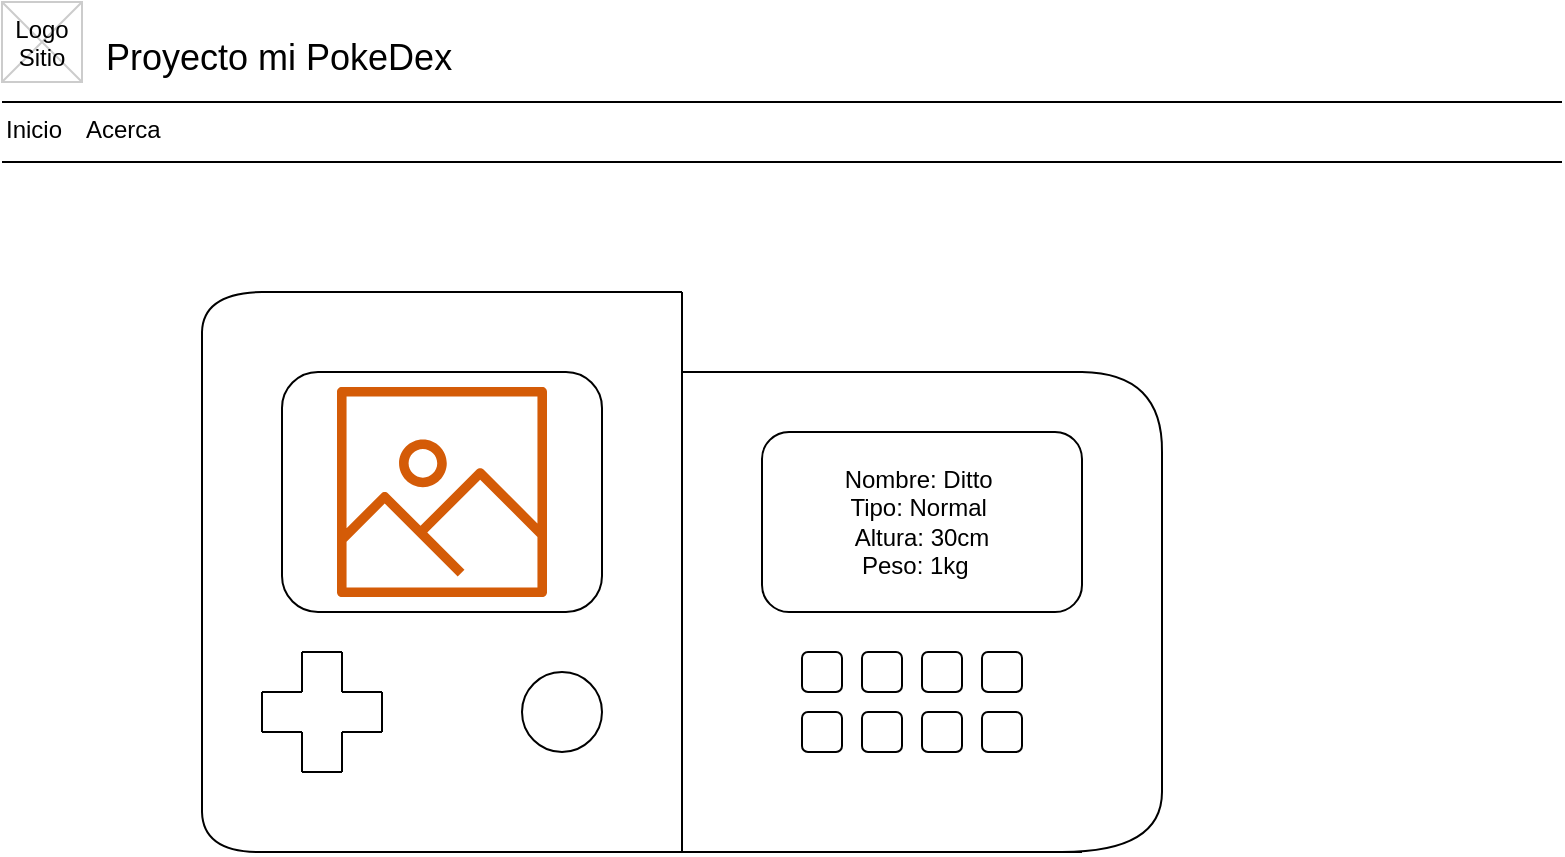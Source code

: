 <mxfile version="18.1.3" type="device"><diagram name="Page-1" id="f1b7ffb7-ca1e-a977-7cf5-a751b3c06c05"><mxGraphModel dx="868" dy="482" grid="1" gridSize="10" guides="1" tooltips="1" connect="1" arrows="1" fold="1" page="1" pageScale="1" pageWidth="826" pageHeight="1169" background="none" math="0" shadow="0"><root><mxCell id="0"/><mxCell id="1" parent="0"/><mxCell id="2" value="Proyecto mi PokeDex" style="text;spacingTop=-5;fontSize=18;fontStyle=0" parent="1" vertex="1"><mxGeometry x="70" y="30" width="230" height="20" as="geometry"/></mxCell><mxCell id="3" value="" style="line;strokeWidth=1" parent="1" vertex="1"><mxGeometry x="20" y="60" width="780" height="10" as="geometry"/></mxCell><mxCell id="4" value="" style="line;strokeWidth=1" parent="1" vertex="1"><mxGeometry x="20" y="90" width="780" height="10" as="geometry"/></mxCell><mxCell id="5" value="Inicio" style="text;spacingTop=-5;" parent="1" vertex="1"><mxGeometry x="20" y="70.0" width="30" height="20" as="geometry"/></mxCell><mxCell id="6" value="Acerca" style="text;spacingTop=-5;" parent="1" vertex="1"><mxGeometry x="60.0" y="70.0" width="30" height="20" as="geometry"/></mxCell><mxCell id="20" value="" style="verticalLabelPosition=bottom;verticalAlign=top;strokeWidth=1;shape=mxgraph.mockup.graphics.iconGrid;strokeColor=#CCCCCC;gridSize=1,1;" parent="1" vertex="1"><mxGeometry x="20" y="15" width="40" height="40" as="geometry"/></mxCell><mxCell id="21" value="Logo&#10;Sitio" style="text;spacingTop=-5;align=center" parent="1" vertex="1"><mxGeometry x="20" y="20" width="40" height="40" as="geometry"/></mxCell><mxCell id="hDuLZOCNd-cru03ud5We-62" value="" style="endArrow=none;html=1;rounded=0;" parent="1" edge="1"><mxGeometry width="50" height="50" relative="1" as="geometry"><mxPoint x="360" y="440" as="sourcePoint"/><mxPoint x="360" y="160" as="targetPoint"/></mxGeometry></mxCell><mxCell id="hDuLZOCNd-cru03ud5We-63" value="" style="endArrow=none;html=1;rounded=0;" parent="1" edge="1"><mxGeometry width="50" height="50" relative="1" as="geometry"><mxPoint x="360" y="160" as="sourcePoint"/><mxPoint x="150" y="160" as="targetPoint"/></mxGeometry></mxCell><mxCell id="hDuLZOCNd-cru03ud5We-69" value="" style="endArrow=none;html=1;rounded=0;curved=1;edgeStyle=orthogonalEdgeStyle;" parent="1" edge="1"><mxGeometry width="50" height="50" relative="1" as="geometry"><mxPoint x="150" y="160" as="sourcePoint"/><mxPoint x="120" y="180" as="targetPoint"/></mxGeometry></mxCell><mxCell id="hDuLZOCNd-cru03ud5We-77" value="" style="endArrow=none;html=1;rounded=0;" parent="1" edge="1"><mxGeometry width="50" height="50" relative="1" as="geometry"><mxPoint x="360" y="440" as="sourcePoint"/><mxPoint x="150" y="440" as="targetPoint"/></mxGeometry></mxCell><mxCell id="hDuLZOCNd-cru03ud5We-78" value="" style="endArrow=none;html=1;rounded=0;" parent="1" edge="1"><mxGeometry width="50" height="50" relative="1" as="geometry"><mxPoint x="120" y="420" as="sourcePoint"/><mxPoint x="120" y="180" as="targetPoint"/></mxGeometry></mxCell><mxCell id="hDuLZOCNd-cru03ud5We-79" value="" style="endArrow=none;html=1;rounded=0;curved=1;edgeStyle=orthogonalEdgeStyle;" parent="1" edge="1"><mxGeometry width="50" height="50" relative="1" as="geometry"><mxPoint x="150" y="440" as="sourcePoint"/><mxPoint x="120" y="420" as="targetPoint"/></mxGeometry></mxCell><mxCell id="hDuLZOCNd-cru03ud5We-80" value="" style="rounded=1;whiteSpace=wrap;html=1;" parent="1" vertex="1"><mxGeometry x="160" y="200" width="160" height="120" as="geometry"/></mxCell><mxCell id="hDuLZOCNd-cru03ud5We-83" value="" style="endArrow=none;html=1;rounded=0;curved=1;" parent="1" edge="1"><mxGeometry width="50" height="50" relative="1" as="geometry"><mxPoint x="170" y="340" as="sourcePoint"/><mxPoint x="190" y="340" as="targetPoint"/><Array as="points"><mxPoint x="170" y="340"/></Array></mxGeometry></mxCell><mxCell id="hDuLZOCNd-cru03ud5We-85" value="" style="endArrow=none;html=1;rounded=0;curved=1;" parent="1" edge="1"><mxGeometry width="50" height="50" relative="1" as="geometry"><mxPoint x="190" y="340" as="sourcePoint"/><mxPoint x="190" y="360" as="targetPoint"/></mxGeometry></mxCell><mxCell id="hDuLZOCNd-cru03ud5We-86" value="" style="endArrow=none;html=1;rounded=0;curved=1;" parent="1" edge="1"><mxGeometry width="50" height="50" relative="1" as="geometry"><mxPoint x="170" y="340" as="sourcePoint"/><mxPoint x="170" y="360" as="targetPoint"/></mxGeometry></mxCell><mxCell id="hDuLZOCNd-cru03ud5We-93" value="" style="endArrow=none;html=1;rounded=0;curved=1;" parent="1" edge="1"><mxGeometry width="50" height="50" relative="1" as="geometry"><mxPoint x="190" y="360" as="sourcePoint"/><mxPoint x="210" y="360" as="targetPoint"/><Array as="points"><mxPoint x="190" y="360"/></Array></mxGeometry></mxCell><mxCell id="hDuLZOCNd-cru03ud5We-94" value="" style="endArrow=none;html=1;rounded=0;curved=1;" parent="1" edge="1"><mxGeometry width="50" height="50" relative="1" as="geometry"><mxPoint x="210" y="360" as="sourcePoint"/><mxPoint x="210" y="380" as="targetPoint"/></mxGeometry></mxCell><mxCell id="hDuLZOCNd-cru03ud5We-95" value="" style="endArrow=none;html=1;rounded=0;curved=1;" parent="1" edge="1"><mxGeometry width="50" height="50" relative="1" as="geometry"><mxPoint x="150" y="360" as="sourcePoint"/><mxPoint x="150" y="380" as="targetPoint"/></mxGeometry></mxCell><mxCell id="hDuLZOCNd-cru03ud5We-96" value="" style="endArrow=none;html=1;rounded=0;curved=1;" parent="1" edge="1"><mxGeometry width="50" height="50" relative="1" as="geometry"><mxPoint x="150" y="360" as="sourcePoint"/><mxPoint x="170" y="360" as="targetPoint"/><Array as="points"><mxPoint x="150" y="360"/></Array></mxGeometry></mxCell><mxCell id="hDuLZOCNd-cru03ud5We-97" value="" style="endArrow=none;html=1;rounded=0;curved=1;" parent="1" edge="1"><mxGeometry width="50" height="50" relative="1" as="geometry"><mxPoint x="150" y="380" as="sourcePoint"/><mxPoint x="170" y="380" as="targetPoint"/><Array as="points"><mxPoint x="150" y="380"/></Array></mxGeometry></mxCell><mxCell id="hDuLZOCNd-cru03ud5We-98" value="" style="endArrow=none;html=1;rounded=0;curved=1;" parent="1" edge="1"><mxGeometry width="50" height="50" relative="1" as="geometry"><mxPoint x="190" y="380" as="sourcePoint"/><mxPoint x="210" y="380" as="targetPoint"/><Array as="points"><mxPoint x="190" y="380"/></Array></mxGeometry></mxCell><mxCell id="hDuLZOCNd-cru03ud5We-101" value="" style="endArrow=none;html=1;rounded=0;curved=1;" parent="1" edge="1"><mxGeometry width="50" height="50" relative="1" as="geometry"><mxPoint x="170" y="380" as="sourcePoint"/><mxPoint x="170" y="400" as="targetPoint"/></mxGeometry></mxCell><mxCell id="hDuLZOCNd-cru03ud5We-102" value="" style="endArrow=none;html=1;rounded=0;curved=1;" parent="1" edge="1"><mxGeometry width="50" height="50" relative="1" as="geometry"><mxPoint x="190" y="380" as="sourcePoint"/><mxPoint x="190" y="400" as="targetPoint"/></mxGeometry></mxCell><mxCell id="hDuLZOCNd-cru03ud5We-103" value="" style="endArrow=none;html=1;rounded=0;curved=1;" parent="1" edge="1"><mxGeometry width="50" height="50" relative="1" as="geometry"><mxPoint x="170" y="400" as="sourcePoint"/><mxPoint x="190" y="400" as="targetPoint"/><Array as="points"><mxPoint x="170" y="400"/></Array></mxGeometry></mxCell><mxCell id="hDuLZOCNd-cru03ud5We-104" value="" style="ellipse;whiteSpace=wrap;html=1;aspect=fixed;" parent="1" vertex="1"><mxGeometry x="280" y="350" width="40" height="40" as="geometry"/></mxCell><mxCell id="hDuLZOCNd-cru03ud5We-106" value="" style="endArrow=none;html=1;rounded=0;curved=1;" parent="1" edge="1"><mxGeometry width="50" height="50" relative="1" as="geometry"><mxPoint x="360" y="200" as="sourcePoint"/><mxPoint x="560" y="200" as="targetPoint"/></mxGeometry></mxCell><mxCell id="hDuLZOCNd-cru03ud5We-110" value="" style="endArrow=none;html=1;rounded=0;curved=1;" parent="1" edge="1"><mxGeometry width="50" height="50" relative="1" as="geometry"><mxPoint x="360" y="440" as="sourcePoint"/><mxPoint x="560" y="440" as="targetPoint"/></mxGeometry></mxCell><mxCell id="hDuLZOCNd-cru03ud5We-111" value="" style="endArrow=none;html=1;rounded=0;curved=1;" parent="1" edge="1"><mxGeometry width="50" height="50" relative="1" as="geometry"><mxPoint x="600" y="240" as="sourcePoint"/><mxPoint x="600" y="410" as="targetPoint"/></mxGeometry></mxCell><mxCell id="hDuLZOCNd-cru03ud5We-112" value="" style="endArrow=none;html=1;rounded=0;curved=1;edgeStyle=orthogonalEdgeStyle;" parent="1" edge="1"><mxGeometry width="50" height="50" relative="1" as="geometry"><mxPoint x="560" y="200" as="sourcePoint"/><mxPoint x="600" y="240" as="targetPoint"/></mxGeometry></mxCell><mxCell id="hDuLZOCNd-cru03ud5We-113" value="" style="endArrow=none;html=1;rounded=0;curved=1;edgeStyle=orthogonalEdgeStyle;" parent="1" edge="1"><mxGeometry width="50" height="50" relative="1" as="geometry"><mxPoint x="550" y="440" as="sourcePoint"/><mxPoint x="600" y="410" as="targetPoint"/><Array as="points"><mxPoint x="600" y="440"/></Array></mxGeometry></mxCell><mxCell id="hDuLZOCNd-cru03ud5We-116" value="Nombre: Ditto&amp;nbsp;&lt;br&gt;Tipo: Normal&amp;nbsp;&lt;br&gt;Altura: 30cm&lt;br&gt;Peso: 1kg&amp;nbsp;&amp;nbsp;" style="rounded=1;whiteSpace=wrap;html=1;" parent="1" vertex="1"><mxGeometry x="400" y="230" width="160" height="90" as="geometry"/></mxCell><mxCell id="hDuLZOCNd-cru03ud5We-117" value="" style="rounded=1;whiteSpace=wrap;html=1;" parent="1" vertex="1"><mxGeometry x="420" y="340" width="20" height="20" as="geometry"/></mxCell><mxCell id="hDuLZOCNd-cru03ud5We-118" value="" style="rounded=1;whiteSpace=wrap;html=1;" parent="1" vertex="1"><mxGeometry x="450" y="340" width="20" height="20" as="geometry"/></mxCell><mxCell id="hDuLZOCNd-cru03ud5We-119" value="" style="rounded=1;whiteSpace=wrap;html=1;" parent="1" vertex="1"><mxGeometry x="480" y="340" width="20" height="20" as="geometry"/></mxCell><mxCell id="hDuLZOCNd-cru03ud5We-120" value="" style="rounded=1;whiteSpace=wrap;html=1;" parent="1" vertex="1"><mxGeometry x="510" y="340" width="20" height="20" as="geometry"/></mxCell><mxCell id="hDuLZOCNd-cru03ud5We-135" value="" style="rounded=1;whiteSpace=wrap;html=1;" parent="1" vertex="1"><mxGeometry x="420" y="370" width="20" height="20" as="geometry"/></mxCell><mxCell id="hDuLZOCNd-cru03ud5We-136" value="" style="rounded=1;whiteSpace=wrap;html=1;" parent="1" vertex="1"><mxGeometry x="450" y="370" width="20" height="20" as="geometry"/></mxCell><mxCell id="hDuLZOCNd-cru03ud5We-137" value="" style="rounded=1;whiteSpace=wrap;html=1;" parent="1" vertex="1"><mxGeometry x="480" y="370" width="20" height="20" as="geometry"/></mxCell><mxCell id="hDuLZOCNd-cru03ud5We-138" value="" style="rounded=1;whiteSpace=wrap;html=1;" parent="1" vertex="1"><mxGeometry x="510" y="370" width="20" height="20" as="geometry"/></mxCell><mxCell id="hDuLZOCNd-cru03ud5We-139" value="" style="sketch=0;outlineConnect=0;fontColor=#232F3E;gradientColor=none;fillColor=#D45B07;strokeColor=none;dashed=0;verticalLabelPosition=bottom;verticalAlign=top;align=center;html=1;fontSize=12;fontStyle=0;aspect=fixed;pointerEvents=1;shape=mxgraph.aws4.container_registry_image;" parent="1" vertex="1"><mxGeometry x="187.5" y="207.5" width="105" height="105" as="geometry"/></mxCell></root></mxGraphModel></diagram></mxfile>